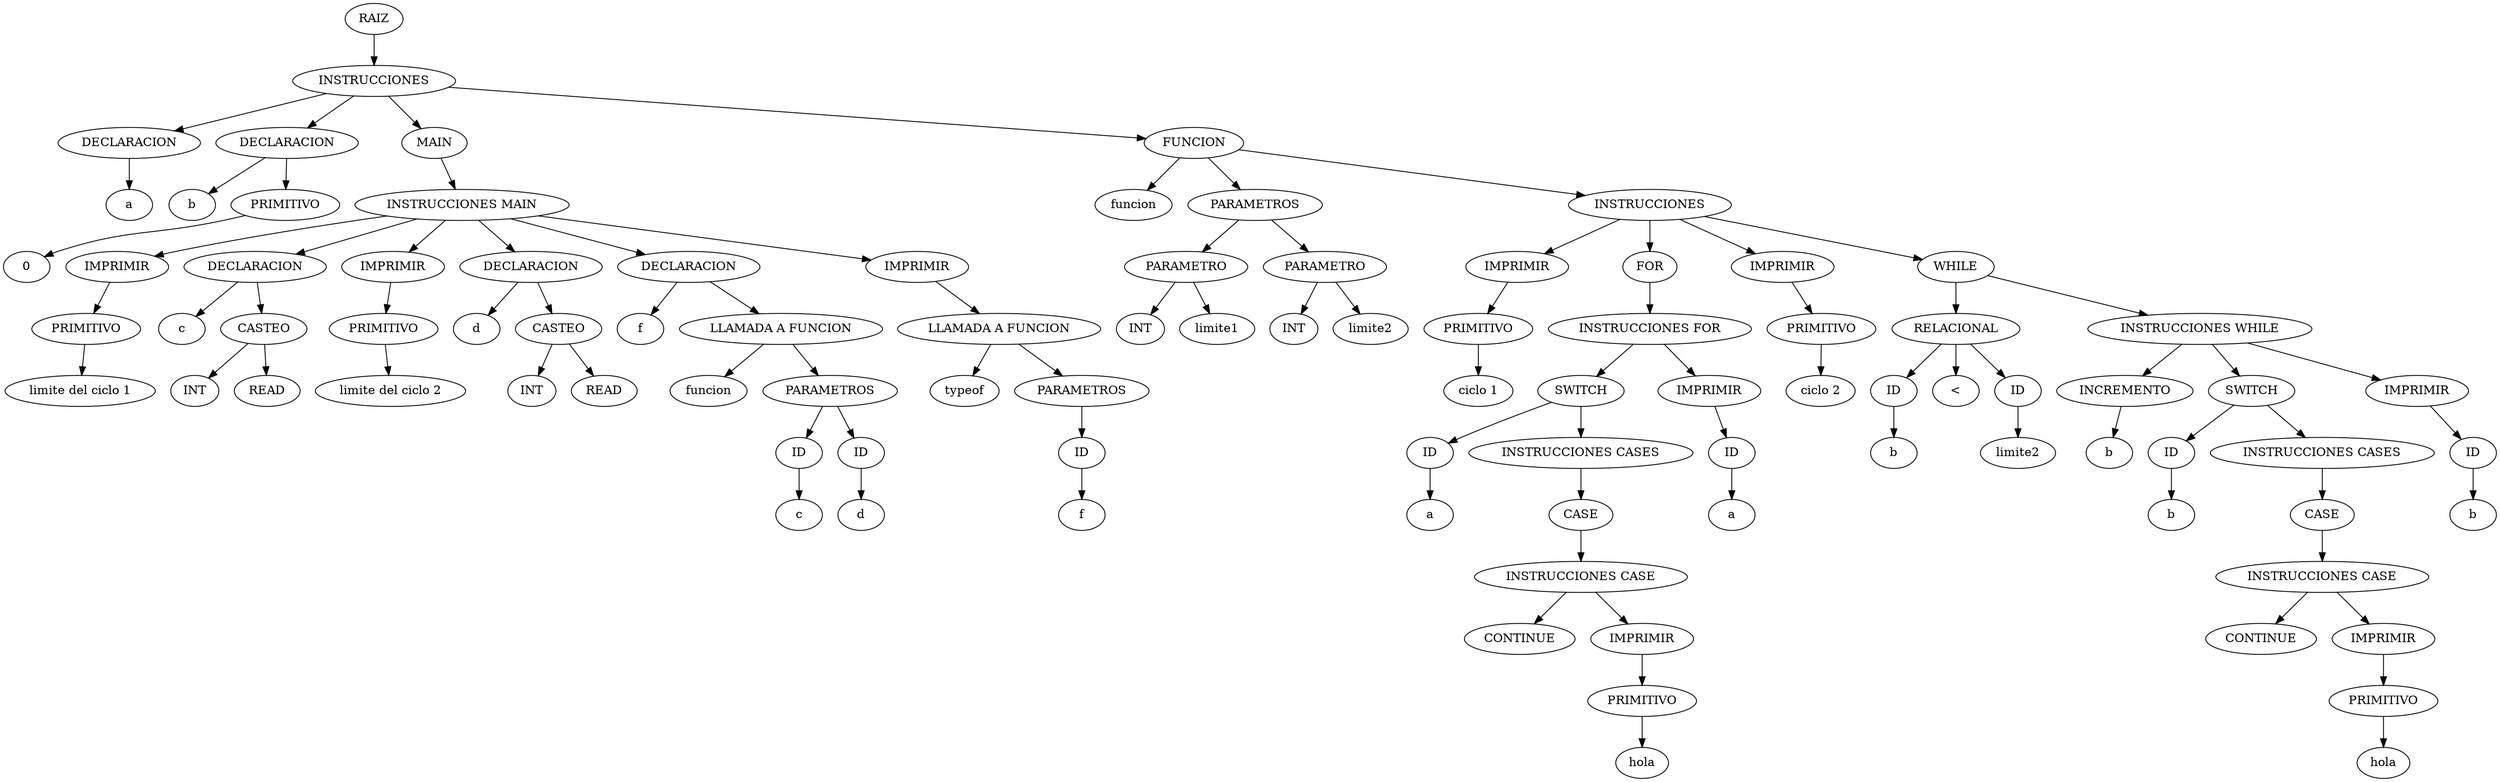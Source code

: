 digraph {
n0[label="RAIZ"];
n1[label="INSTRUCCIONES"];
n0->n1;
n2[label="DECLARACION"];
n1->n2;
n3[label="a"];
n2->n3;
n4[label="DECLARACION"];
n1->n4;
n5[label="b"];
n4->n5;
n6[label="PRIMITIVO"];
n4->n6;
n7[label="0"];
n6->n7;
n8[label="MAIN"];
n1->n8;
n9[label="INSTRUCCIONES MAIN"];
n8->n9;
n10[label="IMPRIMIR"];
n9->n10;
n11[label="PRIMITIVO"];
n10->n11;
n12[label="limite del ciclo 1"];
n11->n12;
n13[label="DECLARACION"];
n9->n13;
n14[label="c"];
n13->n14;
n15[label="CASTEO"];
n13->n15;
n16[label="INT"];
n15->n16;
n17[label="READ"];
n15->n17;
n18[label="IMPRIMIR"];
n9->n18;
n19[label="PRIMITIVO"];
n18->n19;
n20[label="limite del ciclo 2"];
n19->n20;
n21[label="DECLARACION"];
n9->n21;
n22[label="d"];
n21->n22;
n23[label="CASTEO"];
n21->n23;
n24[label="INT"];
n23->n24;
n25[label="READ"];
n23->n25;
n26[label="DECLARACION"];
n9->n26;
n27[label="f"];
n26->n27;
n28[label="LLAMADA A FUNCION"];
n26->n28;
n29[label="funcion"];
n28->n29;
n30[label="PARAMETROS"];
n28->n30;
n31[label="ID"];
n30->n31;
n32[label="c"];
n31->n32;
n33[label="ID"];
n30->n33;
n34[label="d"];
n33->n34;
n35[label="IMPRIMIR"];
n9->n35;
n36[label="LLAMADA A FUNCION"];
n35->n36;
n37[label="typeof"];
n36->n37;
n38[label="PARAMETROS"];
n36->n38;
n39[label="ID"];
n38->n39;
n40[label="f"];
n39->n40;
n41[label="FUNCION"];
n1->n41;
n42[label="funcion"];
n41->n42;
n43[label="PARAMETROS"];
n41->n43;
n44[label="PARAMETRO"];
n43->n44;
n45[label="INT"];
n44->n45;
n46[label="limite1"];
n44->n46;
n47[label="PARAMETRO"];
n43->n47;
n48[label="INT"];
n47->n48;
n49[label="limite2"];
n47->n49;
n50[label="INSTRUCCIONES"];
n41->n50;
n51[label="IMPRIMIR"];
n50->n51;
n52[label="PRIMITIVO"];
n51->n52;
n53[label="ciclo 1"];
n52->n53;
n54[label="FOR"];
n50->n54;
n55[label="INSTRUCCIONES FOR"];
n54->n55;
n56[label="SWITCH"];
n55->n56;
n57[label="ID"];
n56->n57;
n58[label="a"];
n57->n58;
n59[label="INSTRUCCIONES CASES"];
n56->n59;
n60[label="CASE"];
n59->n60;
n61[label="INSTRUCCIONES CASE"];
n60->n61;
n62[label="CONTINUE"];
n61->n62;
n63[label="IMPRIMIR"];
n61->n63;
n64[label="PRIMITIVO"];
n63->n64;
n65[label="hola"];
n64->n65;
n66[label="IMPRIMIR"];
n55->n66;
n67[label="ID"];
n66->n67;
n68[label="a"];
n67->n68;
n69[label="IMPRIMIR"];
n50->n69;
n70[label="PRIMITIVO"];
n69->n70;
n71[label="ciclo 2"];
n70->n71;
n72[label="WHILE"];
n50->n72;
n73[label="RELACIONAL"];
n72->n73;
n74[label="ID"];
n73->n74;
n75[label="b"];
n74->n75;
n76[label="<"];
n73->n76;
n77[label="ID"];
n73->n77;
n78[label="limite2"];
n77->n78;
n79[label="INSTRUCCIONES WHILE"];
n72->n79;
n80[label="INCREMENTO"];
n79->n80;
n81[label="b"];
n80->n81;
n82[label="SWITCH"];
n79->n82;
n83[label="ID"];
n82->n83;
n84[label="b"];
n83->n84;
n85[label="INSTRUCCIONES CASES"];
n82->n85;
n86[label="CASE"];
n85->n86;
n87[label="INSTRUCCIONES CASE"];
n86->n87;
n88[label="CONTINUE"];
n87->n88;
n89[label="IMPRIMIR"];
n87->n89;
n90[label="PRIMITIVO"];
n89->n90;
n91[label="hola"];
n90->n91;
n92[label="IMPRIMIR"];
n79->n92;
n93[label="ID"];
n92->n93;
n94[label="b"];
n93->n94;
}